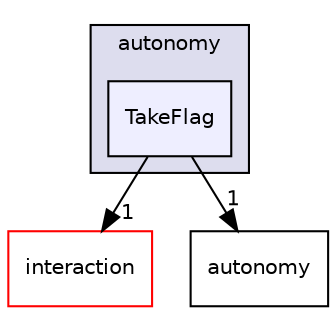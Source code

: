 digraph "/root/scrimmage/scrimmage/include/scrimmage/plugins/autonomy/TakeFlag" {
  compound=true
  node [ fontsize="10", fontname="Helvetica"];
  edge [ labelfontsize="10", labelfontname="Helvetica"];
  subgraph clusterdir_5aacfe0deb1b51de3b8a4437197fbda8 {
    graph [ bgcolor="#ddddee", pencolor="black", label="autonomy" fontname="Helvetica", fontsize="10", URL="dir_5aacfe0deb1b51de3b8a4437197fbda8.html"]
  dir_2015d23bc2161195678e4a17011a5b23 [shape=box, label="TakeFlag", style="filled", fillcolor="#eeeeff", pencolor="black", URL="dir_2015d23bc2161195678e4a17011a5b23.html"];
  }
  dir_e780a5c579cb35e946684e8694642ace [shape=box label="interaction" fillcolor="white" style="filled" color="red" URL="dir_e780a5c579cb35e946684e8694642ace.html"];
  dir_b3bb4020ef55165afbb203d4dc0e2378 [shape=box label="autonomy" URL="dir_b3bb4020ef55165afbb203d4dc0e2378.html"];
  dir_2015d23bc2161195678e4a17011a5b23->dir_e780a5c579cb35e946684e8694642ace [headlabel="1", labeldistance=1.5 headhref="dir_000052_000084.html"];
  dir_2015d23bc2161195678e4a17011a5b23->dir_b3bb4020ef55165afbb203d4dc0e2378 [headlabel="1", labeldistance=1.5 headhref="dir_000052_000006.html"];
}

